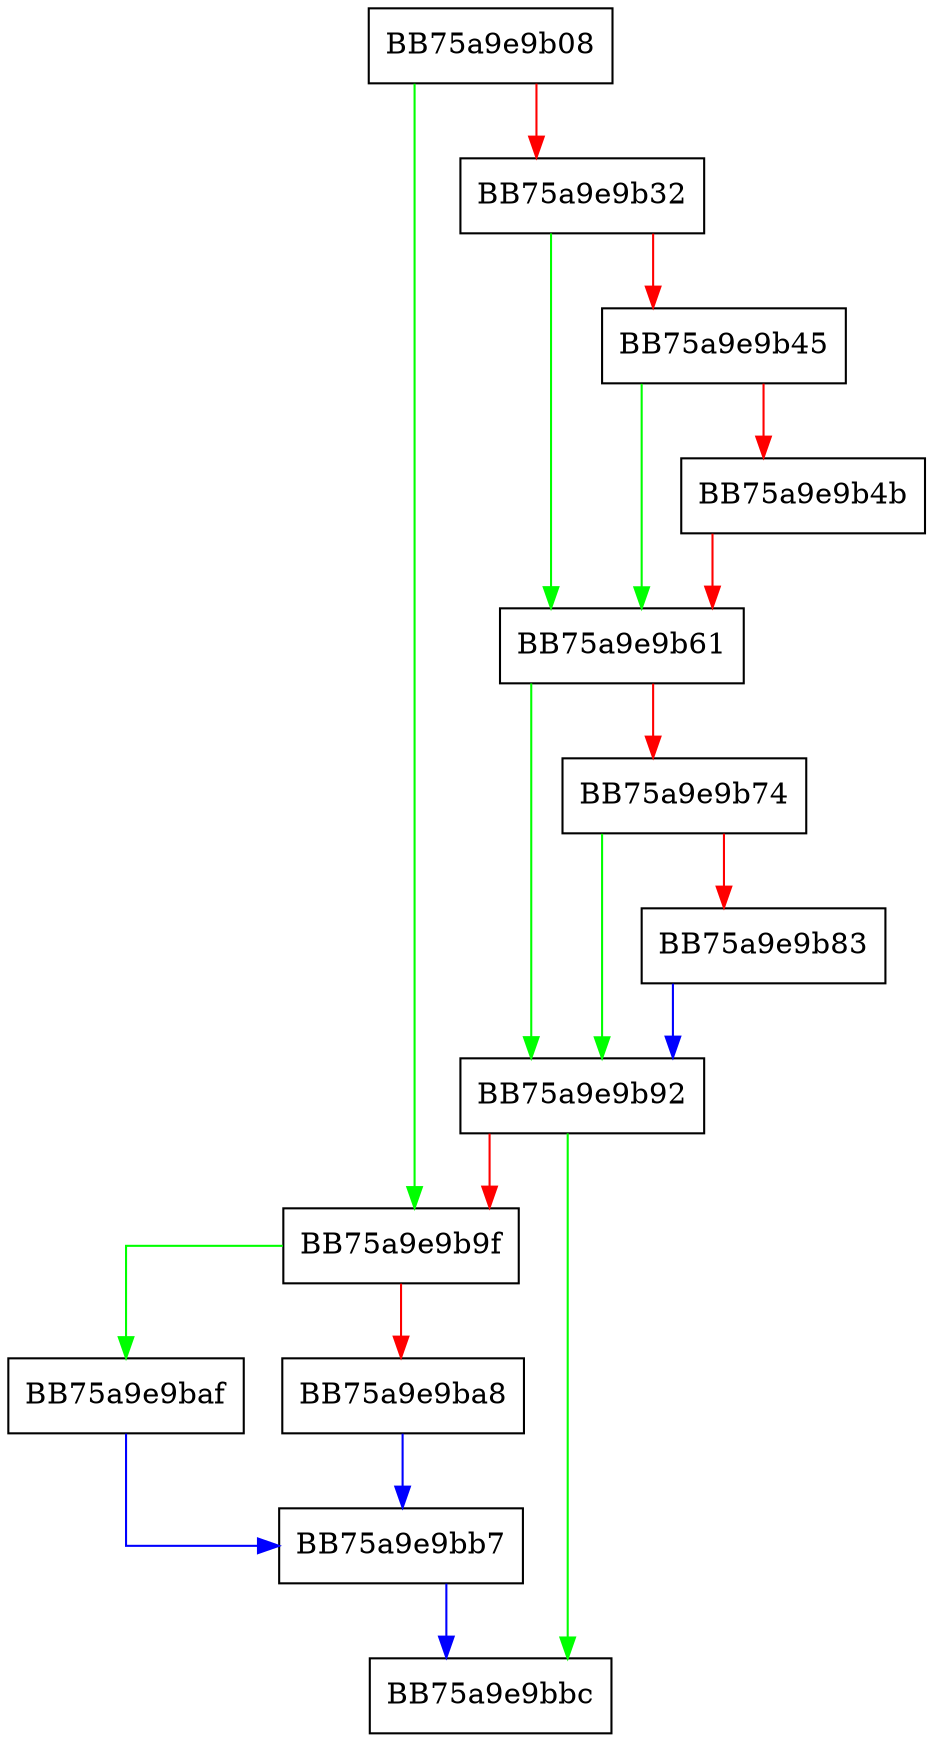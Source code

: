 digraph NewMpCryptProvider {
  node [shape="box"];
  graph [splines=ortho];
  BB75a9e9b08 -> BB75a9e9b9f [color="green"];
  BB75a9e9b08 -> BB75a9e9b32 [color="red"];
  BB75a9e9b32 -> BB75a9e9b61 [color="green"];
  BB75a9e9b32 -> BB75a9e9b45 [color="red"];
  BB75a9e9b45 -> BB75a9e9b61 [color="green"];
  BB75a9e9b45 -> BB75a9e9b4b [color="red"];
  BB75a9e9b4b -> BB75a9e9b61 [color="red"];
  BB75a9e9b61 -> BB75a9e9b92 [color="green"];
  BB75a9e9b61 -> BB75a9e9b74 [color="red"];
  BB75a9e9b74 -> BB75a9e9b92 [color="green"];
  BB75a9e9b74 -> BB75a9e9b83 [color="red"];
  BB75a9e9b83 -> BB75a9e9b92 [color="blue"];
  BB75a9e9b92 -> BB75a9e9bbc [color="green"];
  BB75a9e9b92 -> BB75a9e9b9f [color="red"];
  BB75a9e9b9f -> BB75a9e9baf [color="green"];
  BB75a9e9b9f -> BB75a9e9ba8 [color="red"];
  BB75a9e9ba8 -> BB75a9e9bb7 [color="blue"];
  BB75a9e9baf -> BB75a9e9bb7 [color="blue"];
  BB75a9e9bb7 -> BB75a9e9bbc [color="blue"];
}